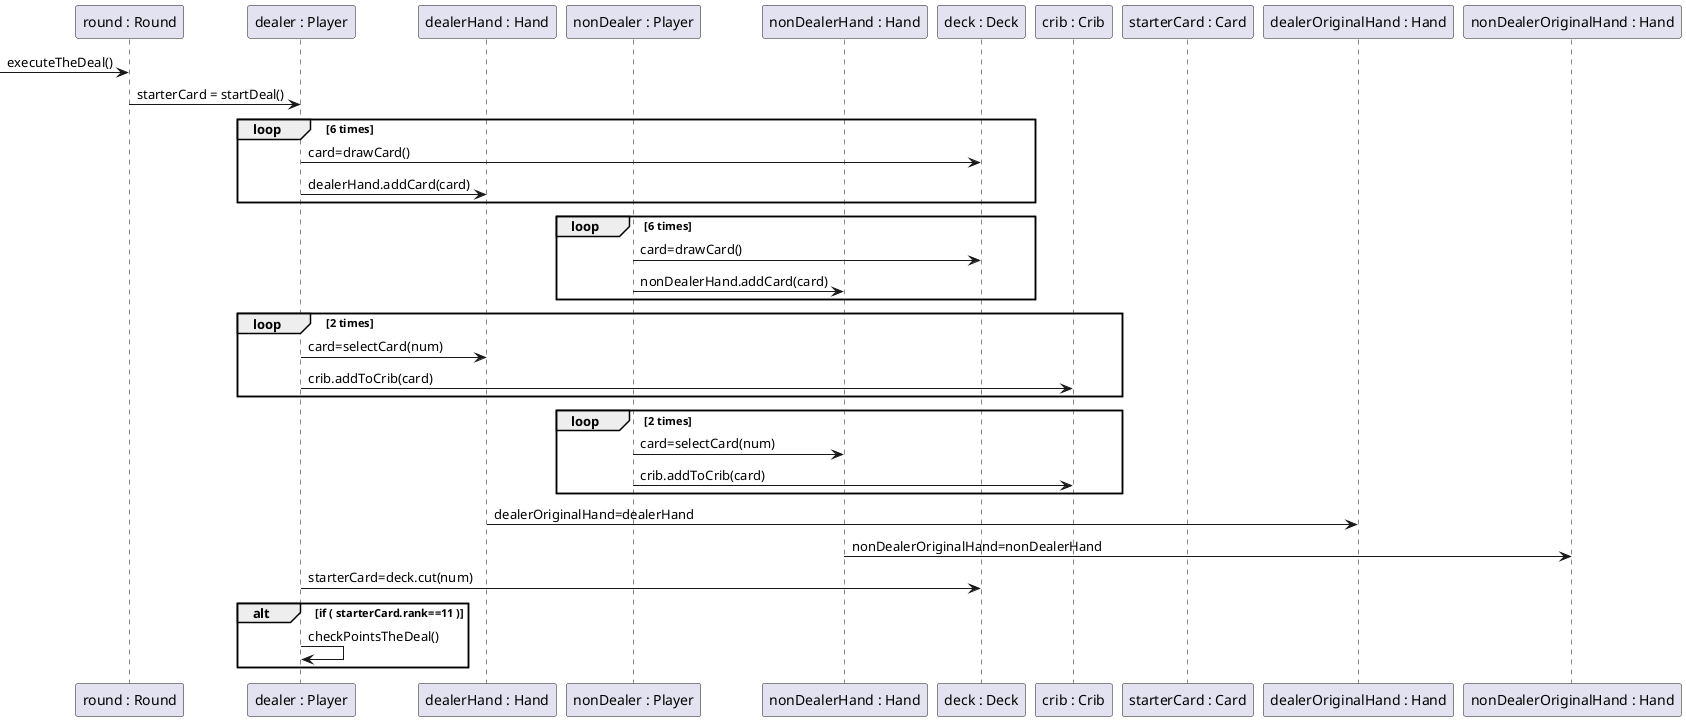@startuml the_deal

[-> "round : Round": executeTheDeal()


participant "round : Round"
participant "dealer : Player"
participant "dealerHand : Hand"
participant "nonDealer : Player"
participant "nonDealerHand : Hand"
participant "deck : Deck"
participant "crib : Crib"
participant "starterCard : Card"
participant "dealerOriginalHand : Hand"
participant "nonDealerOriginalHand : Hand"

"round : Round" -> "dealer : Player": starterCard = startDeal()


loop 6 times

"dealer : Player" -> "deck : Deck": card=drawCard()
"dealer : Player" -> "dealerHand : Hand": dealerHand.addCard(card)

end 



loop 6 times

"nonDealer : Player" -> "deck : Deck": card=drawCard()
"nonDealer : Player" -> "nonDealerHand : Hand": nonDealerHand.addCard(card)

end 



loop 2 times
"dealer : Player" -> "dealerHand : Hand": card=selectCard(num)
"dealer : Player" -> "crib : Crib": crib.addToCrib(card)
end

loop 2 times
"nonDealer : Player" -> "nonDealerHand : Hand": card=selectCard(num)
"nonDealer : Player" -> "crib : Crib": crib.addToCrib(card)
end

"dealerHand : Hand" -> "dealerOriginalHand : Hand": dealerOriginalHand=dealerHand
"nonDealerHand : Hand" -> "nonDealerOriginalHand : Hand": nonDealerOriginalHand=nonDealerHand


"dealer : Player" -> "deck : Deck": starterCard=deck.cut(num)

alt if ( starterCard.rank==11 )
"dealer : Player" -> "dealer : Player": checkPointsTheDeal()

end



@enduml